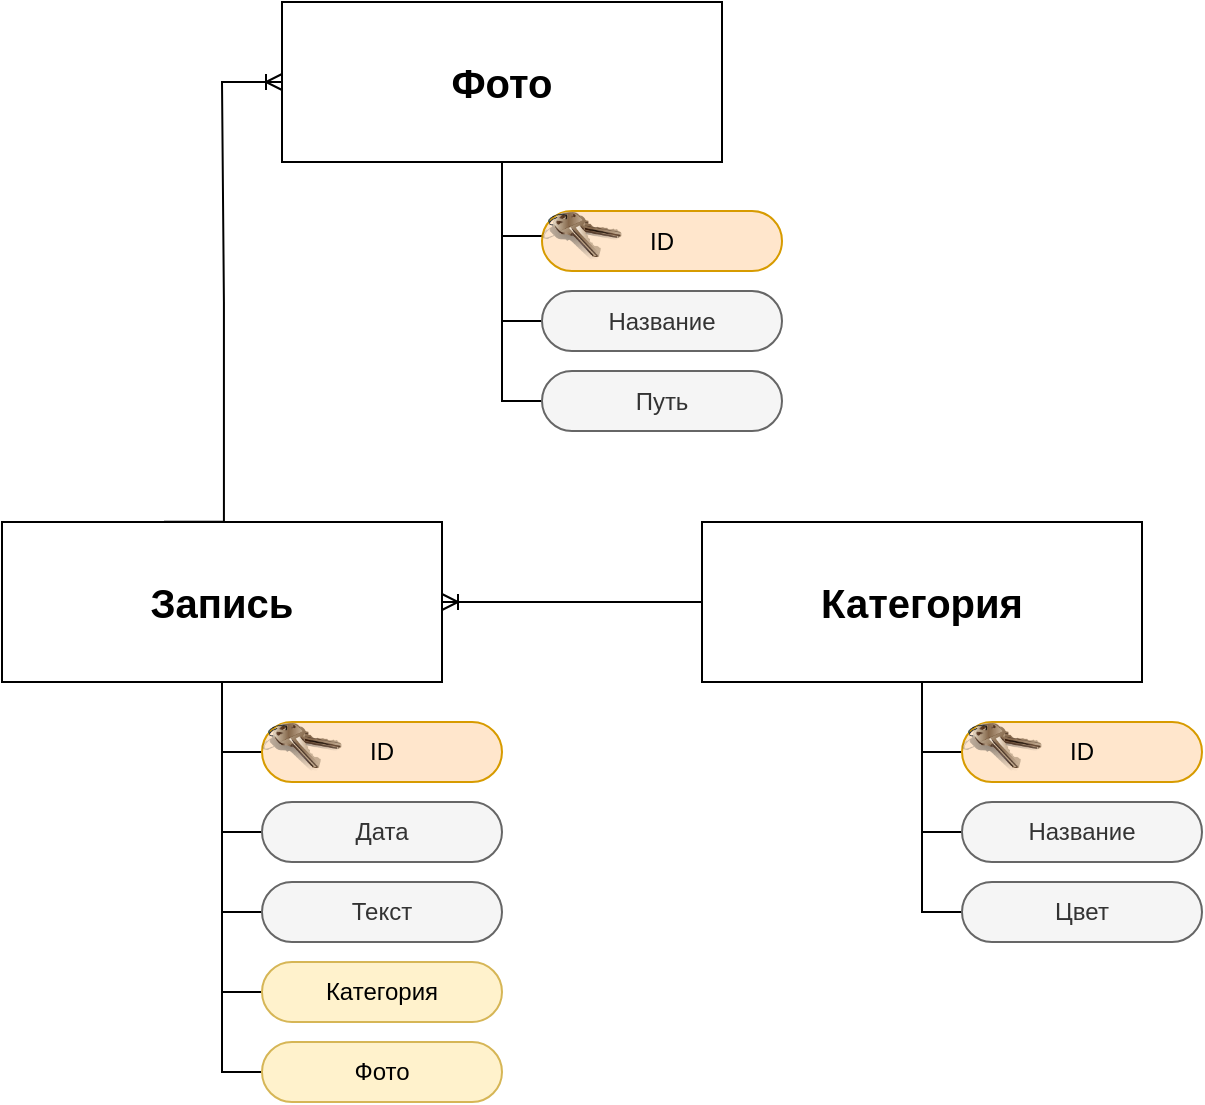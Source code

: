 <mxfile version="24.2.5" type="device">
  <diagram name="ER диаграмма" id="7Tp_m3Bshy0kum2uIcgZ">
    <mxGraphModel dx="868" dy="600" grid="1" gridSize="10" guides="1" tooltips="1" connect="1" arrows="1" fold="1" page="1" pageScale="1" pageWidth="827" pageHeight="1169" math="0" shadow="0">
      <root>
        <mxCell id="0" />
        <mxCell id="1" parent="0" />
        <mxCell id="it2WnKStiZQt1YqXSJBM-14" style="edgeStyle=orthogonalEdgeStyle;rounded=0;orthogonalLoop=1;jettySize=auto;html=1;entryX=0;entryY=0.5;entryDx=0;entryDy=0;endArrow=none;endFill=0;" parent="1" source="it2WnKStiZQt1YqXSJBM-1" target="it2WnKStiZQt1YqXSJBM-9" edge="1">
          <mxGeometry relative="1" as="geometry" />
        </mxCell>
        <mxCell id="it2WnKStiZQt1YqXSJBM-16" style="edgeStyle=orthogonalEdgeStyle;rounded=0;orthogonalLoop=1;jettySize=auto;html=1;entryX=0;entryY=0.5;entryDx=0;entryDy=0;endArrow=none;endFill=0;" parent="1" source="it2WnKStiZQt1YqXSJBM-1" target="it2WnKStiZQt1YqXSJBM-10" edge="1">
          <mxGeometry relative="1" as="geometry" />
        </mxCell>
        <mxCell id="it2WnKStiZQt1YqXSJBM-17" style="edgeStyle=orthogonalEdgeStyle;rounded=0;orthogonalLoop=1;jettySize=auto;html=1;entryX=0;entryY=0.5;entryDx=0;entryDy=0;endArrow=none;endFill=0;" parent="1" source="it2WnKStiZQt1YqXSJBM-1" target="it2WnKStiZQt1YqXSJBM-11" edge="1">
          <mxGeometry relative="1" as="geometry" />
        </mxCell>
        <mxCell id="it2WnKStiZQt1YqXSJBM-18" style="edgeStyle=orthogonalEdgeStyle;rounded=0;orthogonalLoop=1;jettySize=auto;html=1;entryX=0;entryY=0.5;entryDx=0;entryDy=0;endArrow=none;endFill=0;" parent="1" source="it2WnKStiZQt1YqXSJBM-1" target="it2WnKStiZQt1YqXSJBM-12" edge="1">
          <mxGeometry relative="1" as="geometry" />
        </mxCell>
        <mxCell id="it2WnKStiZQt1YqXSJBM-19" style="edgeStyle=orthogonalEdgeStyle;rounded=0;orthogonalLoop=1;jettySize=auto;html=1;entryX=0;entryY=0.5;entryDx=0;entryDy=0;endArrow=none;endFill=0;" parent="1" source="it2WnKStiZQt1YqXSJBM-1" target="it2WnKStiZQt1YqXSJBM-13" edge="1">
          <mxGeometry relative="1" as="geometry" />
        </mxCell>
        <mxCell id="it2WnKStiZQt1YqXSJBM-1" value="&lt;font style=&quot;font-size: 20px;&quot;&gt;&lt;b&gt;Запись&lt;/b&gt;&lt;/font&gt;" style="rounded=0;whiteSpace=wrap;html=1;" parent="1" vertex="1">
          <mxGeometry x="114" y="600" width="220" height="80" as="geometry" />
        </mxCell>
        <mxCell id="it2WnKStiZQt1YqXSJBM-9" value="ID" style="rounded=1;whiteSpace=wrap;html=1;arcSize=50;fillColor=#ffe6cc;strokeColor=#d79b00;" parent="1" vertex="1">
          <mxGeometry x="244" y="700" width="120" height="30" as="geometry" />
        </mxCell>
        <mxCell id="it2WnKStiZQt1YqXSJBM-10" value="Дата" style="rounded=1;whiteSpace=wrap;html=1;arcSize=50;fillColor=#f5f5f5;fontColor=#333333;strokeColor=#666666;" parent="1" vertex="1">
          <mxGeometry x="244" y="740" width="120" height="30" as="geometry" />
        </mxCell>
        <mxCell id="it2WnKStiZQt1YqXSJBM-11" value="Текст" style="rounded=1;whiteSpace=wrap;html=1;arcSize=50;fillColor=#f5f5f5;fontColor=#333333;strokeColor=#666666;" parent="1" vertex="1">
          <mxGeometry x="244" y="780" width="120" height="30" as="geometry" />
        </mxCell>
        <mxCell id="it2WnKStiZQt1YqXSJBM-12" value="Категория" style="rounded=1;whiteSpace=wrap;html=1;arcSize=50;fillColor=#fff2cc;strokeColor=#d6b656;" parent="1" vertex="1">
          <mxGeometry x="244" y="820" width="120" height="30" as="geometry" />
        </mxCell>
        <mxCell id="it2WnKStiZQt1YqXSJBM-13" value="Фото" style="rounded=1;whiteSpace=wrap;html=1;arcSize=50;fillColor=#fff2cc;strokeColor=#d6b656;" parent="1" vertex="1">
          <mxGeometry x="244" y="860" width="120" height="30" as="geometry" />
        </mxCell>
        <mxCell id="it2WnKStiZQt1YqXSJBM-20" value="" style="image;html=1;image=img/lib/clip_art/general/Keys_128x128.png" parent="1" vertex="1">
          <mxGeometry x="244" y="700" width="40" height="25" as="geometry" />
        </mxCell>
        <mxCell id="oEq0_oujoUTS200elwoQ-7" style="edgeStyle=orthogonalEdgeStyle;rounded=0;orthogonalLoop=1;jettySize=auto;html=1;entryX=0;entryY=0.5;entryDx=0;entryDy=0;endArrow=none;endFill=0;" edge="1" parent="1" source="oEq0_oujoUTS200elwoQ-1" target="oEq0_oujoUTS200elwoQ-2">
          <mxGeometry relative="1" as="geometry" />
        </mxCell>
        <mxCell id="oEq0_oujoUTS200elwoQ-8" style="edgeStyle=orthogonalEdgeStyle;rounded=0;orthogonalLoop=1;jettySize=auto;html=1;entryX=0;entryY=0.5;entryDx=0;entryDy=0;endArrow=none;endFill=0;" edge="1" parent="1" source="oEq0_oujoUTS200elwoQ-1" target="oEq0_oujoUTS200elwoQ-3">
          <mxGeometry relative="1" as="geometry" />
        </mxCell>
        <mxCell id="oEq0_oujoUTS200elwoQ-9" style="edgeStyle=orthogonalEdgeStyle;rounded=0;orthogonalLoop=1;jettySize=auto;html=1;entryX=0;entryY=0.5;entryDx=0;entryDy=0;endArrow=none;endFill=0;" edge="1" parent="1" source="oEq0_oujoUTS200elwoQ-1" target="oEq0_oujoUTS200elwoQ-4">
          <mxGeometry relative="1" as="geometry" />
        </mxCell>
        <mxCell id="oEq0_oujoUTS200elwoQ-1" value="&lt;span style=&quot;font-size: 20px;&quot;&gt;&lt;b&gt;Категория&lt;/b&gt;&lt;/span&gt;" style="rounded=0;whiteSpace=wrap;html=1;" vertex="1" parent="1">
          <mxGeometry x="464" y="600" width="220" height="80" as="geometry" />
        </mxCell>
        <mxCell id="oEq0_oujoUTS200elwoQ-2" value="ID" style="rounded=1;whiteSpace=wrap;html=1;arcSize=50;fillColor=#ffe6cc;strokeColor=#d79b00;" vertex="1" parent="1">
          <mxGeometry x="594" y="700" width="120" height="30" as="geometry" />
        </mxCell>
        <mxCell id="oEq0_oujoUTS200elwoQ-3" value="Название" style="rounded=1;whiteSpace=wrap;html=1;arcSize=50;fillColor=#f5f5f5;fontColor=#333333;strokeColor=#666666;" vertex="1" parent="1">
          <mxGeometry x="594" y="740" width="120" height="30" as="geometry" />
        </mxCell>
        <mxCell id="oEq0_oujoUTS200elwoQ-4" value="Цвет" style="rounded=1;whiteSpace=wrap;html=1;arcSize=50;fillColor=#f5f5f5;fontColor=#333333;strokeColor=#666666;" vertex="1" parent="1">
          <mxGeometry x="594" y="780" width="120" height="30" as="geometry" />
        </mxCell>
        <mxCell id="oEq0_oujoUTS200elwoQ-5" value="" style="image;html=1;image=img/lib/clip_art/general/Keys_128x128.png" vertex="1" parent="1">
          <mxGeometry x="594" y="700" width="40" height="25" as="geometry" />
        </mxCell>
        <mxCell id="oEq0_oujoUTS200elwoQ-15" value="" style="edgeStyle=entityRelationEdgeStyle;fontSize=12;html=1;endArrow=ERoneToMany;rounded=0;entryX=1;entryY=0.5;entryDx=0;entryDy=0;exitX=0;exitY=0.5;exitDx=0;exitDy=0;" edge="1" parent="1" source="oEq0_oujoUTS200elwoQ-1" target="it2WnKStiZQt1YqXSJBM-1">
          <mxGeometry width="100" height="100" relative="1" as="geometry">
            <mxPoint x="414" y="670" as="sourcePoint" />
            <mxPoint x="534" y="660" as="targetPoint" />
          </mxGeometry>
        </mxCell>
        <mxCell id="oEq0_oujoUTS200elwoQ-21" style="edgeStyle=orthogonalEdgeStyle;rounded=0;orthogonalLoop=1;jettySize=auto;html=1;entryX=0;entryY=0.5;entryDx=0;entryDy=0;endArrow=none;endFill=0;" edge="1" parent="1" source="oEq0_oujoUTS200elwoQ-16" target="oEq0_oujoUTS200elwoQ-20">
          <mxGeometry relative="1" as="geometry" />
        </mxCell>
        <mxCell id="oEq0_oujoUTS200elwoQ-22" style="edgeStyle=orthogonalEdgeStyle;rounded=0;orthogonalLoop=1;jettySize=auto;html=1;entryX=0;entryY=0.5;entryDx=0;entryDy=0;endArrow=none;endFill=0;" edge="1" parent="1" source="oEq0_oujoUTS200elwoQ-16" target="oEq0_oujoUTS200elwoQ-18">
          <mxGeometry relative="1" as="geometry" />
        </mxCell>
        <mxCell id="oEq0_oujoUTS200elwoQ-23" style="edgeStyle=orthogonalEdgeStyle;rounded=0;orthogonalLoop=1;jettySize=auto;html=1;entryX=0;entryY=0.5;entryDx=0;entryDy=0;endArrow=none;endFill=0;" edge="1" parent="1" source="oEq0_oujoUTS200elwoQ-16" target="oEq0_oujoUTS200elwoQ-19">
          <mxGeometry relative="1" as="geometry" />
        </mxCell>
        <mxCell id="oEq0_oujoUTS200elwoQ-16" value="&lt;span style=&quot;font-size: 20px;&quot;&gt;&lt;b&gt;Фото&lt;/b&gt;&lt;/span&gt;" style="rounded=0;whiteSpace=wrap;html=1;" vertex="1" parent="1">
          <mxGeometry x="254" y="340" width="220" height="80" as="geometry" />
        </mxCell>
        <mxCell id="oEq0_oujoUTS200elwoQ-17" value="ID" style="rounded=1;whiteSpace=wrap;html=1;arcSize=50;fillColor=#ffe6cc;strokeColor=#d79b00;" vertex="1" parent="1">
          <mxGeometry x="384" y="444.5" width="120" height="30" as="geometry" />
        </mxCell>
        <mxCell id="oEq0_oujoUTS200elwoQ-18" value="Название" style="rounded=1;whiteSpace=wrap;html=1;arcSize=50;fillColor=#f5f5f5;fontColor=#333333;strokeColor=#666666;" vertex="1" parent="1">
          <mxGeometry x="384" y="484.5" width="120" height="30" as="geometry" />
        </mxCell>
        <mxCell id="oEq0_oujoUTS200elwoQ-19" value="Путь" style="rounded=1;whiteSpace=wrap;html=1;arcSize=50;fillColor=#f5f5f5;fontColor=#333333;strokeColor=#666666;" vertex="1" parent="1">
          <mxGeometry x="384" y="524.5" width="120" height="30" as="geometry" />
        </mxCell>
        <mxCell id="oEq0_oujoUTS200elwoQ-20" value="" style="image;html=1;image=img/lib/clip_art/general/Keys_128x128.png" vertex="1" parent="1">
          <mxGeometry x="384" y="444.5" width="40" height="25" as="geometry" />
        </mxCell>
        <mxCell id="oEq0_oujoUTS200elwoQ-26" value="" style="edgeStyle=entityRelationEdgeStyle;fontSize=12;html=1;endArrow=ERoneToMany;rounded=0;exitX=0.368;exitY=-0.002;exitDx=0;exitDy=0;entryX=0;entryY=0.5;entryDx=0;entryDy=0;exitPerimeter=0;" edge="1" parent="1" source="it2WnKStiZQt1YqXSJBM-1" target="oEq0_oujoUTS200elwoQ-16">
          <mxGeometry width="100" height="100" relative="1" as="geometry">
            <mxPoint x="70" y="544.5" as="sourcePoint" />
            <mxPoint x="170" y="444.5" as="targetPoint" />
            <Array as="points">
              <mxPoint x="220" y="560" />
              <mxPoint x="150" y="450" />
              <mxPoint x="220" y="550" />
              <mxPoint x="190" y="440" />
            </Array>
          </mxGeometry>
        </mxCell>
      </root>
    </mxGraphModel>
  </diagram>
</mxfile>
